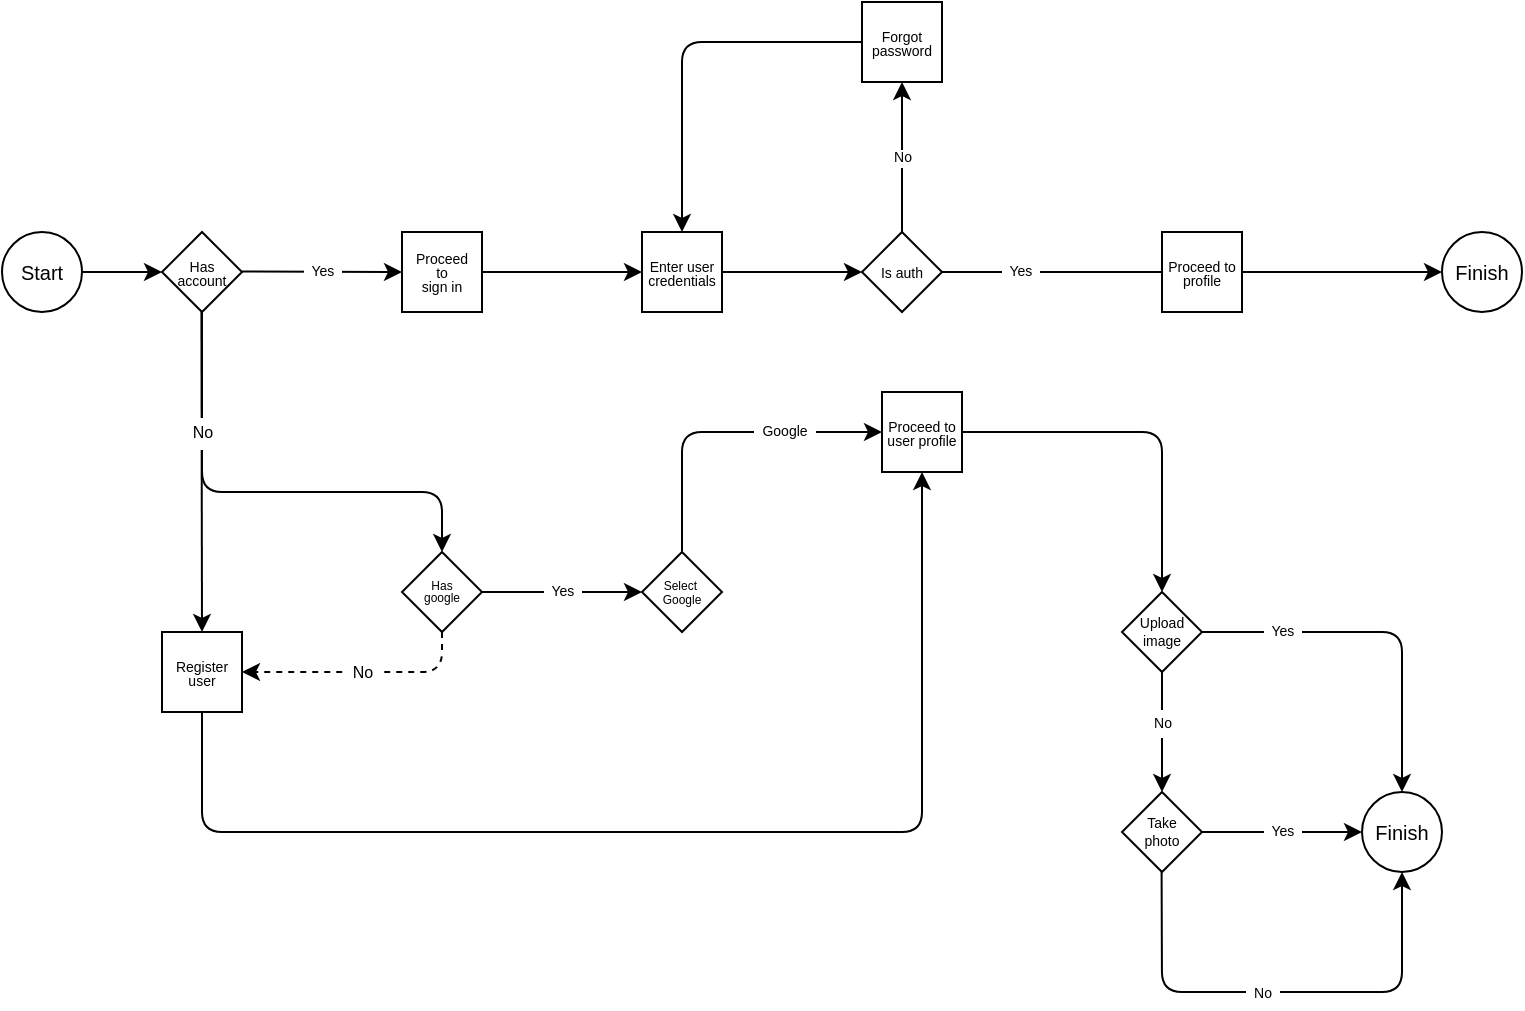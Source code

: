 <mxfile>
    <diagram id="kNxqlGSgEBappFzxmhEb" name="Page-1">
        <mxGraphModel dx="1173" dy="766" grid="1" gridSize="10" guides="1" tooltips="1" connect="1" arrows="1" fold="1" page="1" pageScale="1" pageWidth="1100" pageHeight="850" math="0" shadow="0">
            <root>
                <mxCell id="0"/>
                <mxCell id="1" parent="0"/>
                <mxCell id="2" style="edgeStyle=none;html=1;entryX=0;entryY=0.5;entryDx=0;entryDy=0;" edge="1" parent="1" source="3" target="5">
                    <mxGeometry relative="1" as="geometry"/>
                </mxCell>
                <mxCell id="3" value="&lt;p style=&quot;line-height: 90%;&quot;&gt;&lt;font style=&quot;font-size: 10px;&quot;&gt;Start&lt;/font&gt;&lt;/p&gt;" style="ellipse;whiteSpace=wrap;html=1;aspect=fixed;" vertex="1" parent="1">
                    <mxGeometry x="190" y="185" width="40" height="40" as="geometry"/>
                </mxCell>
                <mxCell id="4" style="edgeStyle=none;html=1;fontSize=8;entryX=0.5;entryY=0;entryDx=0;entryDy=0;" edge="1" parent="1" source="5" target="15">
                    <mxGeometry relative="1" as="geometry">
                        <mxPoint x="420" y="285" as="targetPoint"/>
                        <Array as="points">
                            <mxPoint x="290" y="315"/>
                            <mxPoint x="410" y="315"/>
                        </Array>
                    </mxGeometry>
                </mxCell>
                <mxCell id="5" value="&lt;p style=&quot;line-height: 100%; font-size: 7px;&quot;&gt;&lt;font style=&quot;font-size: 7px;&quot;&gt;Has&lt;br&gt;account&lt;/font&gt;&lt;/p&gt;" style="rhombus;whiteSpace=wrap;html=1;" vertex="1" parent="1">
                    <mxGeometry x="270" y="185" width="40" height="40" as="geometry"/>
                </mxCell>
                <mxCell id="6" value="" style="edgeStyle=none;html=1;fontSize=8;startArrow=none;" edge="1" parent="1" source="51" target="8">
                    <mxGeometry relative="1" as="geometry"/>
                </mxCell>
                <mxCell id="7" value="&lt;p style=&quot;line-height: 100%;&quot;&gt;Proceed&lt;br&gt;to&lt;br&gt;sign in&lt;/p&gt;" style="whiteSpace=wrap;html=1;aspect=fixed;fontSize=7;" vertex="1" parent="1">
                    <mxGeometry x="390" y="185" width="40" height="40" as="geometry"/>
                </mxCell>
                <mxCell id="8" value="&lt;font style=&quot;font-size: 10px;&quot;&gt;Finish&lt;/font&gt;" style="ellipse;whiteSpace=wrap;html=1;aspect=fixed;fontSize=7;" vertex="1" parent="1">
                    <mxGeometry x="910" y="185" width="40" height="40" as="geometry"/>
                </mxCell>
                <mxCell id="9" value="" style="endArrow=classic;html=1;fontSize=8;" edge="1" parent="1">
                    <mxGeometry relative="1" as="geometry">
                        <mxPoint x="310" y="204.71" as="sourcePoint"/>
                        <mxPoint x="390" y="205" as="targetPoint"/>
                    </mxGeometry>
                </mxCell>
                <mxCell id="10" value="&amp;nbsp; Yes&amp;nbsp;&amp;nbsp;" style="edgeLabel;resizable=0;html=1;align=center;verticalAlign=middle;fontSize=7;" connectable="0" vertex="1" parent="9">
                    <mxGeometry relative="1" as="geometry"/>
                </mxCell>
                <mxCell id="11" value="" style="edgeStyle=none;html=1;fontSize=8;exitX=0.5;exitY=1;exitDx=0;exitDy=0;entryX=0.5;entryY=1;entryDx=0;entryDy=0;" edge="1" parent="1" source="12" target="20">
                    <mxGeometry relative="1" as="geometry">
                        <Array as="points">
                            <mxPoint x="290" y="485"/>
                            <mxPoint x="650" y="485"/>
                        </Array>
                        <mxPoint x="390" y="485" as="targetPoint"/>
                    </mxGeometry>
                </mxCell>
                <mxCell id="12" value="&lt;p style=&quot;line-height: 100%; font-size: 7px;&quot;&gt;Register&lt;br&gt;user&lt;/p&gt;" style="whiteSpace=wrap;html=1;aspect=fixed;fontSize=8;" vertex="1" parent="1">
                    <mxGeometry x="270" y="385" width="40" height="40" as="geometry"/>
                </mxCell>
                <mxCell id="13" value="" style="endArrow=classic;html=1;fontSize=8;entryX=0.5;entryY=0;entryDx=0;entryDy=0;" edge="1" parent="1" target="12">
                    <mxGeometry relative="1" as="geometry">
                        <mxPoint x="289.71" y="225" as="sourcePoint"/>
                        <mxPoint x="289.71" y="285" as="targetPoint"/>
                        <Array as="points"/>
                    </mxGeometry>
                </mxCell>
                <mxCell id="14" value="&lt;p style=&quot;line-height: 0%;&quot;&gt;&amp;nbsp;No&amp;nbsp;&lt;/p&gt;" style="edgeLabel;resizable=0;html=1;align=center;verticalAlign=middle;fontSize=8;spacingLeft=7;spacingRight=7;" connectable="0" vertex="1" parent="13">
                    <mxGeometry relative="1" as="geometry">
                        <mxPoint y="-20" as="offset"/>
                    </mxGeometry>
                </mxCell>
                <mxCell id="15" value="&lt;p style=&quot;line-height: 90%; font-size: 6px;&quot;&gt;Has&lt;br&gt;google&lt;/p&gt;" style="rhombus;whiteSpace=wrap;html=1;fontSize=8;" vertex="1" parent="1">
                    <mxGeometry x="390" y="345" width="40" height="40" as="geometry"/>
                </mxCell>
                <mxCell id="16" value="&lt;p style=&quot;line-height: 10%; font-size: 6px;&quot;&gt;Select&amp;nbsp;&lt;/p&gt;&lt;p style=&quot;line-height: 10%; font-size: 6px;&quot;&gt;Google&lt;/p&gt;" style="rhombus;whiteSpace=wrap;html=1;fontSize=7;" vertex="1" parent="1">
                    <mxGeometry x="510" y="345" width="40" height="40" as="geometry"/>
                </mxCell>
                <mxCell id="17" value="" style="endArrow=classic;html=1;fontSize=6;entryX=0;entryY=0.5;entryDx=0;entryDy=0;exitX=1;exitY=0.5;exitDx=0;exitDy=0;" edge="1" parent="1" source="15" target="16">
                    <mxGeometry relative="1" as="geometry">
                        <mxPoint x="310" y="484.8" as="sourcePoint"/>
                        <mxPoint x="410" y="484.8" as="targetPoint"/>
                        <Array as="points">
                            <mxPoint x="470" y="365"/>
                        </Array>
                    </mxGeometry>
                </mxCell>
                <mxCell id="18" value="&amp;nbsp; Yes&amp;nbsp;&amp;nbsp;" style="edgeLabel;resizable=0;html=1;align=center;verticalAlign=middle;fontSize=7;" connectable="0" vertex="1" parent="17">
                    <mxGeometry relative="1" as="geometry"/>
                </mxCell>
                <mxCell id="19" value="" style="edgeStyle=none;html=1;fontSize=7;entryX=0.5;entryY=0;entryDx=0;entryDy=0;" edge="1" parent="1" source="20" target="31">
                    <mxGeometry relative="1" as="geometry">
                        <mxPoint x="750" y="285" as="targetPoint"/>
                        <Array as="points">
                            <mxPoint x="770" y="285"/>
                        </Array>
                    </mxGeometry>
                </mxCell>
                <mxCell id="20" value="&lt;p style=&quot;line-height: 100%;&quot;&gt;Proceed to user profile&lt;/p&gt;" style="whiteSpace=wrap;html=1;aspect=fixed;fontSize=7;" vertex="1" parent="1">
                    <mxGeometry x="630" y="265" width="40" height="40" as="geometry"/>
                </mxCell>
                <mxCell id="21" value="" style="endArrow=classic;html=1;fontSize=7;entryX=0;entryY=0.5;entryDx=0;entryDy=0;" edge="1" parent="1" target="20">
                    <mxGeometry relative="1" as="geometry">
                        <mxPoint x="530" y="344.6" as="sourcePoint"/>
                        <mxPoint x="630" y="344.6" as="targetPoint"/>
                        <Array as="points">
                            <mxPoint x="530" y="315"/>
                            <mxPoint x="530" y="285"/>
                        </Array>
                    </mxGeometry>
                </mxCell>
                <mxCell id="22" value="&amp;nbsp; Google&amp;nbsp;&amp;nbsp;" style="edgeLabel;resizable=0;html=1;align=center;verticalAlign=middle;fontSize=7;" connectable="0" vertex="1" parent="21">
                    <mxGeometry relative="1" as="geometry">
                        <mxPoint x="30" as="offset"/>
                    </mxGeometry>
                </mxCell>
                <mxCell id="27" value="" style="endArrow=classic;html=1;fontSize=8;exitX=0.5;exitY=1;exitDx=0;exitDy=0;entryX=1;entryY=0.5;entryDx=0;entryDy=0;dashed=1;" edge="1" parent="1" source="15" target="12">
                    <mxGeometry relative="1" as="geometry">
                        <mxPoint x="400" y="385" as="sourcePoint"/>
                        <mxPoint x="500" y="385" as="targetPoint"/>
                        <Array as="points">
                            <mxPoint x="410" y="405"/>
                            <mxPoint x="360" y="405"/>
                        </Array>
                    </mxGeometry>
                </mxCell>
                <mxCell id="28" value="&amp;nbsp; No&amp;nbsp;&amp;nbsp;" style="edgeLabel;resizable=0;html=1;align=center;verticalAlign=middle;fontSize=8;" connectable="0" vertex="1" parent="27">
                    <mxGeometry relative="1" as="geometry">
                        <mxPoint as="offset"/>
                    </mxGeometry>
                </mxCell>
                <mxCell id="31" value="Upload&lt;br&gt;image" style="rhombus;whiteSpace=wrap;html=1;fontSize=7;" vertex="1" parent="1">
                    <mxGeometry x="750" y="365" width="40" height="40" as="geometry"/>
                </mxCell>
                <mxCell id="32" value="" style="endArrow=classic;html=1;fontSize=7;entryX=0.5;entryY=0;entryDx=0;entryDy=0;exitX=1;exitY=0.5;exitDx=0;exitDy=0;" edge="1" parent="1" source="31">
                    <mxGeometry relative="1" as="geometry">
                        <mxPoint x="790" y="404.71" as="sourcePoint"/>
                        <mxPoint x="890.0" y="465" as="targetPoint"/>
                        <Array as="points">
                            <mxPoint x="890" y="385"/>
                        </Array>
                    </mxGeometry>
                </mxCell>
                <mxCell id="33" value="&amp;nbsp; Yes&amp;nbsp;&amp;nbsp;" style="edgeLabel;resizable=0;html=1;align=center;verticalAlign=middle;fontSize=7;" connectable="0" vertex="1" parent="32">
                    <mxGeometry relative="1" as="geometry">
                        <mxPoint x="-50" as="offset"/>
                    </mxGeometry>
                </mxCell>
                <mxCell id="36" value="" style="endArrow=classic;html=1;fontSize=7;exitX=0.5;exitY=1;exitDx=0;exitDy=0;entryX=0.5;entryY=0;entryDx=0;entryDy=0;" edge="1" parent="1" source="31" target="38">
                    <mxGeometry relative="1" as="geometry">
                        <mxPoint x="850" y="465" as="sourcePoint"/>
                        <mxPoint x="770" y="505" as="targetPoint"/>
                    </mxGeometry>
                </mxCell>
                <mxCell id="37" value="&lt;p style=&quot;line-height: 0%;&quot;&gt;No&lt;/p&gt;" style="edgeLabel;resizable=0;html=1;align=center;verticalAlign=middle;fontSize=7;" connectable="0" vertex="1" parent="36">
                    <mxGeometry relative="1" as="geometry">
                        <mxPoint y="-5" as="offset"/>
                    </mxGeometry>
                </mxCell>
                <mxCell id="38" value="Take&lt;br&gt;photo" style="rhombus;whiteSpace=wrap;html=1;fontSize=7;" vertex="1" parent="1">
                    <mxGeometry x="750" y="465" width="40" height="40" as="geometry"/>
                </mxCell>
                <mxCell id="39" value="" style="endArrow=classic;html=1;fontSize=7;entryX=0;entryY=0.5;entryDx=0;entryDy=0;exitX=1;exitY=0.5;exitDx=0;exitDy=0;" edge="1" parent="1" source="38">
                    <mxGeometry relative="1" as="geometry">
                        <mxPoint x="790" y="514.71" as="sourcePoint"/>
                        <mxPoint x="870.0" y="485" as="targetPoint"/>
                        <Array as="points"/>
                    </mxGeometry>
                </mxCell>
                <mxCell id="40" value="&amp;nbsp; Yes&amp;nbsp;&amp;nbsp;" style="edgeLabel;resizable=0;html=1;align=center;verticalAlign=middle;fontSize=7;" connectable="0" vertex="1" parent="39">
                    <mxGeometry relative="1" as="geometry">
                        <mxPoint as="offset"/>
                    </mxGeometry>
                </mxCell>
                <mxCell id="41" value="" style="endArrow=classic;html=1;fontSize=7;exitX=0.5;exitY=1;exitDx=0;exitDy=0;entryX=0.5;entryY=1;entryDx=0;entryDy=0;" edge="1" parent="1" target="45">
                    <mxGeometry relative="1" as="geometry">
                        <mxPoint x="769.8" y="505" as="sourcePoint"/>
                        <mxPoint x="870.0" y="565" as="targetPoint"/>
                        <Array as="points">
                            <mxPoint x="770" y="565"/>
                            <mxPoint x="890" y="565"/>
                        </Array>
                    </mxGeometry>
                </mxCell>
                <mxCell id="42" value="&lt;p style=&quot;line-height: 0%;&quot;&gt;&amp;nbsp; No&amp;nbsp;&amp;nbsp;&lt;/p&gt;" style="edgeLabel;resizable=0;html=1;align=center;verticalAlign=middle;fontSize=7;" connectable="0" vertex="1" parent="41">
                    <mxGeometry relative="1" as="geometry">
                        <mxPoint x="-10" as="offset"/>
                    </mxGeometry>
                </mxCell>
                <mxCell id="45" value="&lt;font style=&quot;font-size: 10px;&quot;&gt;Finish&lt;/font&gt;" style="ellipse;whiteSpace=wrap;html=1;aspect=fixed;fontSize=7;" vertex="1" parent="1">
                    <mxGeometry x="870" y="465" width="40" height="40" as="geometry"/>
                </mxCell>
                <mxCell id="47" value="" style="edgeStyle=none;html=1;fontSize=8;endArrow=classic;endFill=1;" edge="1" parent="1" source="7" target="46">
                    <mxGeometry relative="1" as="geometry">
                        <mxPoint x="430" y="205" as="sourcePoint"/>
                        <mxPoint x="700" y="205" as="targetPoint"/>
                    </mxGeometry>
                </mxCell>
                <mxCell id="46" value="&lt;p style=&quot;line-height: 100%;&quot;&gt;Enter user credentials&lt;/p&gt;" style="whiteSpace=wrap;html=1;aspect=fixed;fontSize=7;" vertex="1" parent="1">
                    <mxGeometry x="510" y="185" width="40" height="40" as="geometry"/>
                </mxCell>
                <mxCell id="49" value="" style="edgeStyle=none;html=1;fontSize=8;startArrow=none;endArrow=classic;endFill=1;" edge="1" parent="1" source="46" target="48">
                    <mxGeometry relative="1" as="geometry">
                        <mxPoint x="570" y="205" as="sourcePoint"/>
                        <mxPoint x="700" y="205" as="targetPoint"/>
                    </mxGeometry>
                </mxCell>
                <mxCell id="56" style="edgeStyle=none;html=1;exitX=0.5;exitY=0;exitDx=0;exitDy=0;fontSize=7;endArrow=classic;endFill=1;" edge="1" parent="1" source="48" target="55">
                    <mxGeometry relative="1" as="geometry"/>
                </mxCell>
                <mxCell id="57" value="No" style="edgeLabel;html=1;align=center;verticalAlign=middle;resizable=0;points=[];fontSize=7;" vertex="1" connectable="0" parent="56">
                    <mxGeometry relative="1" as="geometry">
                        <mxPoint as="offset"/>
                    </mxGeometry>
                </mxCell>
                <mxCell id="48" value="&lt;p style=&quot;line-height: 100%; font-size: 7px;&quot;&gt;Is auth&lt;/p&gt;" style="rhombus;whiteSpace=wrap;html=1;" vertex="1" parent="1">
                    <mxGeometry x="620" y="185" width="40" height="40" as="geometry"/>
                </mxCell>
                <mxCell id="53" value="" style="edgeStyle=none;html=1;fontSize=8;startArrow=none;endArrow=none;" edge="1" parent="1" source="48" target="51">
                    <mxGeometry relative="1" as="geometry">
                        <mxPoint x="660" y="205" as="sourcePoint"/>
                        <mxPoint x="910" y="205" as="targetPoint"/>
                    </mxGeometry>
                </mxCell>
                <mxCell id="54" value="&lt;font style=&quot;font-size: 7px;&quot;&gt;&amp;nbsp; Yes&amp;nbsp;&amp;nbsp;&lt;/font&gt;" style="edgeLabel;html=1;align=center;verticalAlign=middle;resizable=0;points=[];" vertex="1" connectable="0" parent="53">
                    <mxGeometry x="-0.421" y="1" relative="1" as="geometry">
                        <mxPoint x="7" y="-1" as="offset"/>
                    </mxGeometry>
                </mxCell>
                <mxCell id="51" value="&lt;p style=&quot;line-height: 100%;&quot;&gt;Proceed to profile&lt;/p&gt;" style="whiteSpace=wrap;html=1;aspect=fixed;fontSize=7;" vertex="1" parent="1">
                    <mxGeometry x="770" y="185" width="40" height="40" as="geometry"/>
                </mxCell>
                <mxCell id="58" style="edgeStyle=none;html=1;exitX=0;exitY=0.5;exitDx=0;exitDy=0;entryX=0.5;entryY=0;entryDx=0;entryDy=0;fontSize=7;endArrow=classic;endFill=1;" edge="1" parent="1" source="55" target="46">
                    <mxGeometry relative="1" as="geometry">
                        <Array as="points">
                            <mxPoint x="530" y="90"/>
                        </Array>
                    </mxGeometry>
                </mxCell>
                <mxCell id="55" value="&lt;p style=&quot;line-height: 100%;&quot;&gt;Forgot password&lt;/p&gt;" style="whiteSpace=wrap;html=1;aspect=fixed;fontSize=7;" vertex="1" parent="1">
                    <mxGeometry x="620" y="70" width="40" height="40" as="geometry"/>
                </mxCell>
            </root>
        </mxGraphModel>
    </diagram>
</mxfile>